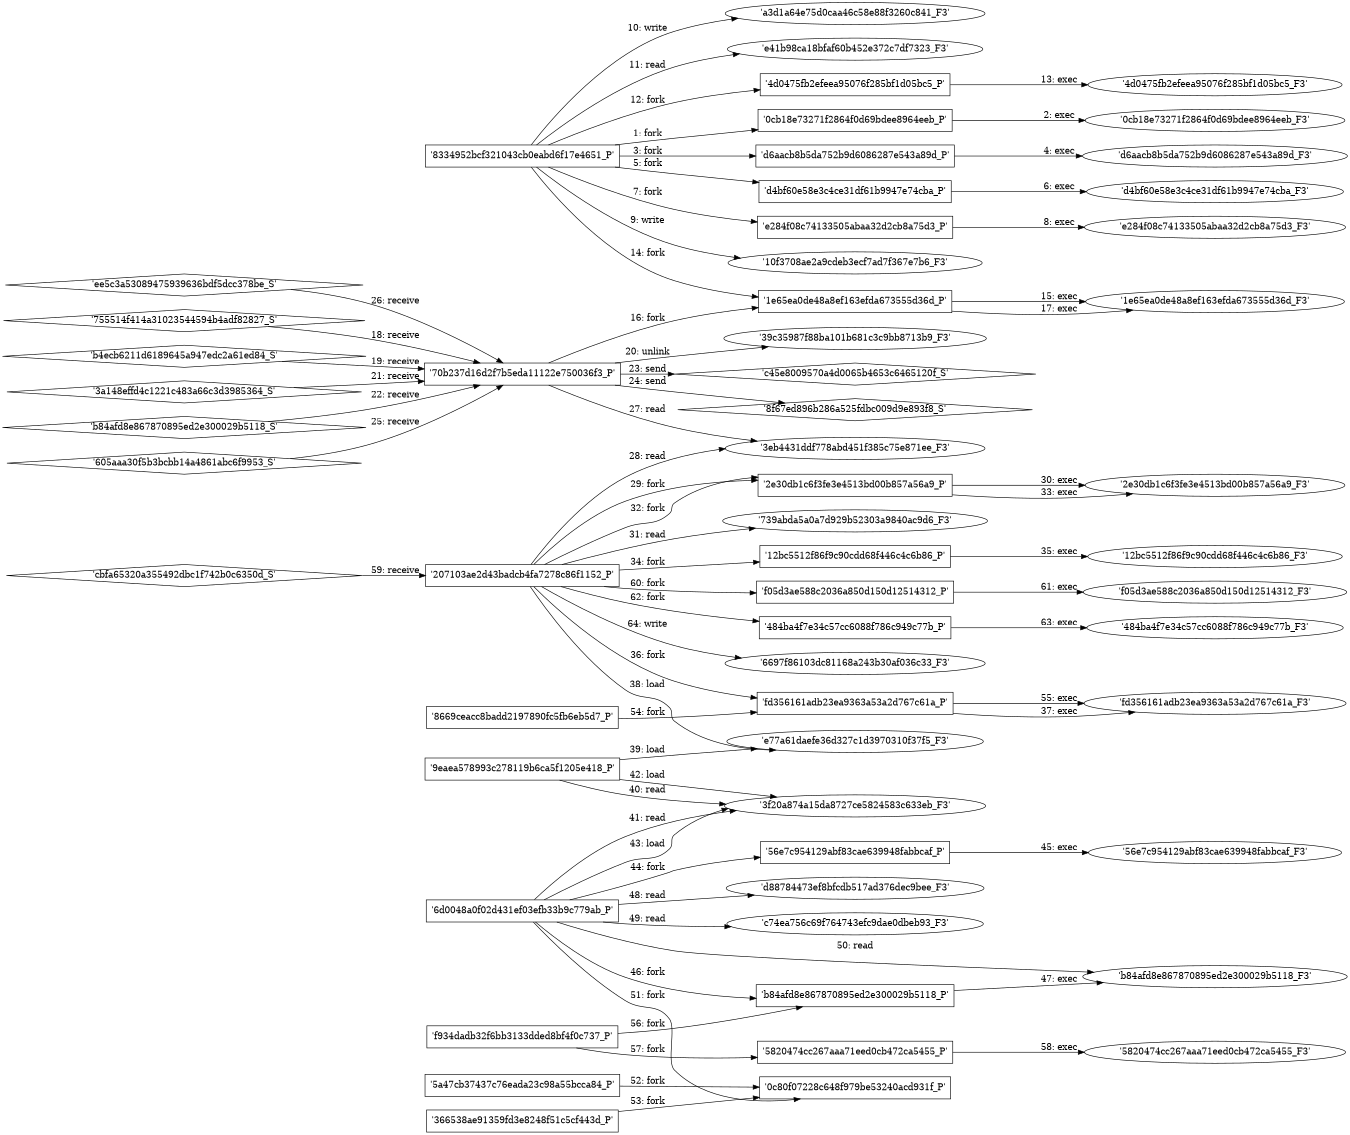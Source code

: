 digraph "D:\Learning\Paper\apt\基于CTI的攻击预警\Dataset\攻击图\ASGfromALLCTI\DoNot’s Firestarter abuses Google Firebase Cloud Messaging to spread.dot" {
rankdir="LR"
size="9"
fixedsize="false"
splines="true"
nodesep=0.3
ranksep=0
fontsize=10
overlap="scalexy"
engine= "neato"
	"'8334952bcf321043cb0eabd6f17e4651_P'" [node_type=Process shape=box]
	"'0cb18e73271f2864f0d69bdee8964eeb_P'" [node_type=Process shape=box]
	"'8334952bcf321043cb0eabd6f17e4651_P'" -> "'0cb18e73271f2864f0d69bdee8964eeb_P'" [label="1: fork"]
	"'0cb18e73271f2864f0d69bdee8964eeb_P'" [node_type=Process shape=box]
	"'0cb18e73271f2864f0d69bdee8964eeb_F3'" [node_type=File shape=ellipse]
	"'0cb18e73271f2864f0d69bdee8964eeb_P'" -> "'0cb18e73271f2864f0d69bdee8964eeb_F3'" [label="2: exec"]
	"'8334952bcf321043cb0eabd6f17e4651_P'" [node_type=Process shape=box]
	"'d6aacb8b5da752b9d6086287e543a89d_P'" [node_type=Process shape=box]
	"'8334952bcf321043cb0eabd6f17e4651_P'" -> "'d6aacb8b5da752b9d6086287e543a89d_P'" [label="3: fork"]
	"'d6aacb8b5da752b9d6086287e543a89d_P'" [node_type=Process shape=box]
	"'d6aacb8b5da752b9d6086287e543a89d_F3'" [node_type=File shape=ellipse]
	"'d6aacb8b5da752b9d6086287e543a89d_P'" -> "'d6aacb8b5da752b9d6086287e543a89d_F3'" [label="4: exec"]
	"'8334952bcf321043cb0eabd6f17e4651_P'" [node_type=Process shape=box]
	"'d4bf60e58e3c4ce31df61b9947e74cba_P'" [node_type=Process shape=box]
	"'8334952bcf321043cb0eabd6f17e4651_P'" -> "'d4bf60e58e3c4ce31df61b9947e74cba_P'" [label="5: fork"]
	"'d4bf60e58e3c4ce31df61b9947e74cba_P'" [node_type=Process shape=box]
	"'d4bf60e58e3c4ce31df61b9947e74cba_F3'" [node_type=File shape=ellipse]
	"'d4bf60e58e3c4ce31df61b9947e74cba_P'" -> "'d4bf60e58e3c4ce31df61b9947e74cba_F3'" [label="6: exec"]
	"'8334952bcf321043cb0eabd6f17e4651_P'" [node_type=Process shape=box]
	"'e284f08c74133505abaa32d2cb8a75d3_P'" [node_type=Process shape=box]
	"'8334952bcf321043cb0eabd6f17e4651_P'" -> "'e284f08c74133505abaa32d2cb8a75d3_P'" [label="7: fork"]
	"'e284f08c74133505abaa32d2cb8a75d3_P'" [node_type=Process shape=box]
	"'e284f08c74133505abaa32d2cb8a75d3_F3'" [node_type=File shape=ellipse]
	"'e284f08c74133505abaa32d2cb8a75d3_P'" -> "'e284f08c74133505abaa32d2cb8a75d3_F3'" [label="8: exec"]
	"'10f3708ae2a9cdeb3ecf7ad7f367e7b6_F3'" [node_type=file shape=ellipse]
	"'8334952bcf321043cb0eabd6f17e4651_P'" [node_type=Process shape=box]
	"'8334952bcf321043cb0eabd6f17e4651_P'" -> "'10f3708ae2a9cdeb3ecf7ad7f367e7b6_F3'" [label="9: write"]
	"'a3d1a64e75d0caa46c58e88f3260c841_F3'" [node_type=file shape=ellipse]
	"'8334952bcf321043cb0eabd6f17e4651_P'" [node_type=Process shape=box]
	"'8334952bcf321043cb0eabd6f17e4651_P'" -> "'a3d1a64e75d0caa46c58e88f3260c841_F3'" [label="10: write"]
	"'e41b98ca18bfaf60b452e372c7df7323_F3'" [node_type=file shape=ellipse]
	"'8334952bcf321043cb0eabd6f17e4651_P'" [node_type=Process shape=box]
	"'8334952bcf321043cb0eabd6f17e4651_P'" -> "'e41b98ca18bfaf60b452e372c7df7323_F3'" [label="11: read"]
	"'8334952bcf321043cb0eabd6f17e4651_P'" [node_type=Process shape=box]
	"'4d0475fb2efeea95076f285bf1d05bc5_P'" [node_type=Process shape=box]
	"'8334952bcf321043cb0eabd6f17e4651_P'" -> "'4d0475fb2efeea95076f285bf1d05bc5_P'" [label="12: fork"]
	"'4d0475fb2efeea95076f285bf1d05bc5_P'" [node_type=Process shape=box]
	"'4d0475fb2efeea95076f285bf1d05bc5_F3'" [node_type=File shape=ellipse]
	"'4d0475fb2efeea95076f285bf1d05bc5_P'" -> "'4d0475fb2efeea95076f285bf1d05bc5_F3'" [label="13: exec"]
	"'8334952bcf321043cb0eabd6f17e4651_P'" [node_type=Process shape=box]
	"'1e65ea0de48a8ef163efda673555d36d_P'" [node_type=Process shape=box]
	"'8334952bcf321043cb0eabd6f17e4651_P'" -> "'1e65ea0de48a8ef163efda673555d36d_P'" [label="14: fork"]
	"'1e65ea0de48a8ef163efda673555d36d_P'" [node_type=Process shape=box]
	"'1e65ea0de48a8ef163efda673555d36d_F3'" [node_type=File shape=ellipse]
	"'1e65ea0de48a8ef163efda673555d36d_P'" -> "'1e65ea0de48a8ef163efda673555d36d_F3'" [label="15: exec"]
	"'70b237d16d2f7b5eda11122e750036f3_P'" [node_type=Process shape=box]
	"'1e65ea0de48a8ef163efda673555d36d_P'" [node_type=Process shape=box]
	"'70b237d16d2f7b5eda11122e750036f3_P'" -> "'1e65ea0de48a8ef163efda673555d36d_P'" [label="16: fork"]
	"'1e65ea0de48a8ef163efda673555d36d_P'" [node_type=Process shape=box]
	"'1e65ea0de48a8ef163efda673555d36d_F3'" [node_type=File shape=ellipse]
	"'1e65ea0de48a8ef163efda673555d36d_P'" -> "'1e65ea0de48a8ef163efda673555d36d_F3'" [label="17: exec"]
	"'70b237d16d2f7b5eda11122e750036f3_P'" [node_type=Process shape=box]
	"'755514f414a31023544594b4adf82827_S'" [node_type=Socket shape=diamond]
	"'755514f414a31023544594b4adf82827_S'" -> "'70b237d16d2f7b5eda11122e750036f3_P'" [label="18: receive"]
	"'70b237d16d2f7b5eda11122e750036f3_P'" [node_type=Process shape=box]
	"'b4ecb6211d6189645a947edc2a61ed84_S'" [node_type=Socket shape=diamond]
	"'b4ecb6211d6189645a947edc2a61ed84_S'" -> "'70b237d16d2f7b5eda11122e750036f3_P'" [label="19: receive"]
	"'39c35987f88ba101b681c3c9bb8713b9_F3'" [node_type=file shape=ellipse]
	"'70b237d16d2f7b5eda11122e750036f3_P'" [node_type=Process shape=box]
	"'70b237d16d2f7b5eda11122e750036f3_P'" -> "'39c35987f88ba101b681c3c9bb8713b9_F3'" [label="20: unlink"]
	"'70b237d16d2f7b5eda11122e750036f3_P'" [node_type=Process shape=box]
	"'3a148effd4c1221c483a66c3d3985364_S'" [node_type=Socket shape=diamond]
	"'3a148effd4c1221c483a66c3d3985364_S'" -> "'70b237d16d2f7b5eda11122e750036f3_P'" [label="21: receive"]
	"'70b237d16d2f7b5eda11122e750036f3_P'" [node_type=Process shape=box]
	"'b84afd8e867870895ed2e300029b5118_S'" [node_type=Socket shape=diamond]
	"'b84afd8e867870895ed2e300029b5118_S'" -> "'70b237d16d2f7b5eda11122e750036f3_P'" [label="22: receive"]
	"'c45e8009570a4d0065b4653c6465120f_S'" [node_type=Socket shape=diamond]
	"'70b237d16d2f7b5eda11122e750036f3_P'" [node_type=Process shape=box]
	"'70b237d16d2f7b5eda11122e750036f3_P'" -> "'c45e8009570a4d0065b4653c6465120f_S'" [label="23: send"]
	"'8f67ed896b286a525fdbc009d9e893f8_S'" [node_type=Socket shape=diamond]
	"'70b237d16d2f7b5eda11122e750036f3_P'" [node_type=Process shape=box]
	"'70b237d16d2f7b5eda11122e750036f3_P'" -> "'8f67ed896b286a525fdbc009d9e893f8_S'" [label="24: send"]
	"'70b237d16d2f7b5eda11122e750036f3_P'" [node_type=Process shape=box]
	"'605aaa30f5b3bcbb14a4861abc6f9953_S'" [node_type=Socket shape=diamond]
	"'605aaa30f5b3bcbb14a4861abc6f9953_S'" -> "'70b237d16d2f7b5eda11122e750036f3_P'" [label="25: receive"]
	"'70b237d16d2f7b5eda11122e750036f3_P'" [node_type=Process shape=box]
	"'ee5c3a53089475939636bdf5dcc378be_S'" [node_type=Socket shape=diamond]
	"'ee5c3a53089475939636bdf5dcc378be_S'" -> "'70b237d16d2f7b5eda11122e750036f3_P'" [label="26: receive"]
	"'3eb4431ddf778abd451f385c75e871ee_F3'" [node_type=file shape=ellipse]
	"'70b237d16d2f7b5eda11122e750036f3_P'" [node_type=Process shape=box]
	"'70b237d16d2f7b5eda11122e750036f3_P'" -> "'3eb4431ddf778abd451f385c75e871ee_F3'" [label="27: read"]
	"'3eb4431ddf778abd451f385c75e871ee_F3'" [node_type=file shape=ellipse]
	"'207103ae2d43badcb4fa7278c86f1152_P'" [node_type=Process shape=box]
	"'207103ae2d43badcb4fa7278c86f1152_P'" -> "'3eb4431ddf778abd451f385c75e871ee_F3'" [label="28: read"]
	"'207103ae2d43badcb4fa7278c86f1152_P'" [node_type=Process shape=box]
	"'2e30db1c6f3fe3e4513bd00b857a56a9_P'" [node_type=Process shape=box]
	"'207103ae2d43badcb4fa7278c86f1152_P'" -> "'2e30db1c6f3fe3e4513bd00b857a56a9_P'" [label="29: fork"]
	"'2e30db1c6f3fe3e4513bd00b857a56a9_P'" [node_type=Process shape=box]
	"'2e30db1c6f3fe3e4513bd00b857a56a9_F3'" [node_type=File shape=ellipse]
	"'2e30db1c6f3fe3e4513bd00b857a56a9_P'" -> "'2e30db1c6f3fe3e4513bd00b857a56a9_F3'" [label="30: exec"]
	"'739abda5a0a7d929b52303a9840ac9d6_F3'" [node_type=file shape=ellipse]
	"'207103ae2d43badcb4fa7278c86f1152_P'" [node_type=Process shape=box]
	"'207103ae2d43badcb4fa7278c86f1152_P'" -> "'739abda5a0a7d929b52303a9840ac9d6_F3'" [label="31: read"]
	"'207103ae2d43badcb4fa7278c86f1152_P'" [node_type=Process shape=box]
	"'2e30db1c6f3fe3e4513bd00b857a56a9_P'" [node_type=Process shape=box]
	"'207103ae2d43badcb4fa7278c86f1152_P'" -> "'2e30db1c6f3fe3e4513bd00b857a56a9_P'" [label="32: fork"]
	"'2e30db1c6f3fe3e4513bd00b857a56a9_P'" [node_type=Process shape=box]
	"'2e30db1c6f3fe3e4513bd00b857a56a9_F3'" [node_type=File shape=ellipse]
	"'2e30db1c6f3fe3e4513bd00b857a56a9_P'" -> "'2e30db1c6f3fe3e4513bd00b857a56a9_F3'" [label="33: exec"]
	"'207103ae2d43badcb4fa7278c86f1152_P'" [node_type=Process shape=box]
	"'12bc5512f86f9c90cdd68f446c4c6b86_P'" [node_type=Process shape=box]
	"'207103ae2d43badcb4fa7278c86f1152_P'" -> "'12bc5512f86f9c90cdd68f446c4c6b86_P'" [label="34: fork"]
	"'12bc5512f86f9c90cdd68f446c4c6b86_P'" [node_type=Process shape=box]
	"'12bc5512f86f9c90cdd68f446c4c6b86_F3'" [node_type=File shape=ellipse]
	"'12bc5512f86f9c90cdd68f446c4c6b86_P'" -> "'12bc5512f86f9c90cdd68f446c4c6b86_F3'" [label="35: exec"]
	"'207103ae2d43badcb4fa7278c86f1152_P'" [node_type=Process shape=box]
	"'fd356161adb23ea9363a53a2d767c61a_P'" [node_type=Process shape=box]
	"'207103ae2d43badcb4fa7278c86f1152_P'" -> "'fd356161adb23ea9363a53a2d767c61a_P'" [label="36: fork"]
	"'fd356161adb23ea9363a53a2d767c61a_P'" [node_type=Process shape=box]
	"'fd356161adb23ea9363a53a2d767c61a_F3'" [node_type=File shape=ellipse]
	"'fd356161adb23ea9363a53a2d767c61a_P'" -> "'fd356161adb23ea9363a53a2d767c61a_F3'" [label="37: exec"]
	"'e77a61daefe36d327c1d3970310f37f5_F3'" [node_type=file shape=ellipse]
	"'207103ae2d43badcb4fa7278c86f1152_P'" [node_type=Process shape=box]
	"'207103ae2d43badcb4fa7278c86f1152_P'" -> "'e77a61daefe36d327c1d3970310f37f5_F3'" [label="38: load"]
	"'e77a61daefe36d327c1d3970310f37f5_F3'" [node_type=file shape=ellipse]
	"'9eaea578993c278119b6ca5f1205e418_P'" [node_type=Process shape=box]
	"'9eaea578993c278119b6ca5f1205e418_P'" -> "'e77a61daefe36d327c1d3970310f37f5_F3'" [label="39: load"]
	"'3f20a874a15da8727ce5824583c633eb_F3'" [node_type=file shape=ellipse]
	"'9eaea578993c278119b6ca5f1205e418_P'" [node_type=Process shape=box]
	"'9eaea578993c278119b6ca5f1205e418_P'" -> "'3f20a874a15da8727ce5824583c633eb_F3'" [label="40: read"]
	"'3f20a874a15da8727ce5824583c633eb_F3'" [node_type=file shape=ellipse]
	"'6d0048a0f02d431ef03efb33b9c779ab_P'" [node_type=Process shape=box]
	"'6d0048a0f02d431ef03efb33b9c779ab_P'" -> "'3f20a874a15da8727ce5824583c633eb_F3'" [label="41: read"]
	"'3f20a874a15da8727ce5824583c633eb_F3'" [node_type=file shape=ellipse]
	"'9eaea578993c278119b6ca5f1205e418_P'" [node_type=Process shape=box]
	"'9eaea578993c278119b6ca5f1205e418_P'" -> "'3f20a874a15da8727ce5824583c633eb_F3'" [label="42: load"]
	"'3f20a874a15da8727ce5824583c633eb_F3'" [node_type=file shape=ellipse]
	"'6d0048a0f02d431ef03efb33b9c779ab_P'" [node_type=Process shape=box]
	"'6d0048a0f02d431ef03efb33b9c779ab_P'" -> "'3f20a874a15da8727ce5824583c633eb_F3'" [label="43: load"]
	"'6d0048a0f02d431ef03efb33b9c779ab_P'" [node_type=Process shape=box]
	"'56e7c954129abf83cae639948fabbcaf_P'" [node_type=Process shape=box]
	"'6d0048a0f02d431ef03efb33b9c779ab_P'" -> "'56e7c954129abf83cae639948fabbcaf_P'" [label="44: fork"]
	"'56e7c954129abf83cae639948fabbcaf_P'" [node_type=Process shape=box]
	"'56e7c954129abf83cae639948fabbcaf_F3'" [node_type=File shape=ellipse]
	"'56e7c954129abf83cae639948fabbcaf_P'" -> "'56e7c954129abf83cae639948fabbcaf_F3'" [label="45: exec"]
	"'6d0048a0f02d431ef03efb33b9c779ab_P'" [node_type=Process shape=box]
	"'b84afd8e867870895ed2e300029b5118_P'" [node_type=Process shape=box]
	"'6d0048a0f02d431ef03efb33b9c779ab_P'" -> "'b84afd8e867870895ed2e300029b5118_P'" [label="46: fork"]
	"'b84afd8e867870895ed2e300029b5118_P'" [node_type=Process shape=box]
	"'b84afd8e867870895ed2e300029b5118_F3'" [node_type=File shape=ellipse]
	"'b84afd8e867870895ed2e300029b5118_P'" -> "'b84afd8e867870895ed2e300029b5118_F3'" [label="47: exec"]
	"'d88784473ef8bfcdb517ad376dec9bee_F3'" [node_type=file shape=ellipse]
	"'6d0048a0f02d431ef03efb33b9c779ab_P'" [node_type=Process shape=box]
	"'6d0048a0f02d431ef03efb33b9c779ab_P'" -> "'d88784473ef8bfcdb517ad376dec9bee_F3'" [label="48: read"]
	"'c74ea756c69f764743efc9dae0dbeb93_F3'" [node_type=file shape=ellipse]
	"'6d0048a0f02d431ef03efb33b9c779ab_P'" [node_type=Process shape=box]
	"'6d0048a0f02d431ef03efb33b9c779ab_P'" -> "'c74ea756c69f764743efc9dae0dbeb93_F3'" [label="49: read"]
	"'b84afd8e867870895ed2e300029b5118_F3'" [node_type=file shape=ellipse]
	"'6d0048a0f02d431ef03efb33b9c779ab_P'" [node_type=Process shape=box]
	"'6d0048a0f02d431ef03efb33b9c779ab_P'" -> "'b84afd8e867870895ed2e300029b5118_F3'" [label="50: read"]
	"'6d0048a0f02d431ef03efb33b9c779ab_P'" [node_type=Process shape=box]
	"'0c80f07228c648f979be53240acd931f_P'" [node_type=Process shape=box]
	"'6d0048a0f02d431ef03efb33b9c779ab_P'" -> "'0c80f07228c648f979be53240acd931f_P'" [label="51: fork"]
	"'5a47cb37437c76eada23c98a55bcca84_P'" [node_type=Process shape=box]
	"'0c80f07228c648f979be53240acd931f_P'" [node_type=Process shape=box]
	"'5a47cb37437c76eada23c98a55bcca84_P'" -> "'0c80f07228c648f979be53240acd931f_P'" [label="52: fork"]
	"'366538ae91359fd3e8248f51c5cf443d_P'" [node_type=Process shape=box]
	"'0c80f07228c648f979be53240acd931f_P'" [node_type=Process shape=box]
	"'366538ae91359fd3e8248f51c5cf443d_P'" -> "'0c80f07228c648f979be53240acd931f_P'" [label="53: fork"]
	"'8669ceacc8badd2197890fc5fb6eb5d7_P'" [node_type=Process shape=box]
	"'fd356161adb23ea9363a53a2d767c61a_P'" [node_type=Process shape=box]
	"'8669ceacc8badd2197890fc5fb6eb5d7_P'" -> "'fd356161adb23ea9363a53a2d767c61a_P'" [label="54: fork"]
	"'fd356161adb23ea9363a53a2d767c61a_P'" [node_type=Process shape=box]
	"'fd356161adb23ea9363a53a2d767c61a_F3'" [node_type=File shape=ellipse]
	"'fd356161adb23ea9363a53a2d767c61a_P'" -> "'fd356161adb23ea9363a53a2d767c61a_F3'" [label="55: exec"]
	"'f934dadb32f6bb3133dded8bf4f0c737_P'" [node_type=Process shape=box]
	"'b84afd8e867870895ed2e300029b5118_P'" [node_type=Process shape=box]
	"'f934dadb32f6bb3133dded8bf4f0c737_P'" -> "'b84afd8e867870895ed2e300029b5118_P'" [label="56: fork"]
	"'f934dadb32f6bb3133dded8bf4f0c737_P'" [node_type=Process shape=box]
	"'5820474cc267aaa71eed0cb472ca5455_P'" [node_type=Process shape=box]
	"'f934dadb32f6bb3133dded8bf4f0c737_P'" -> "'5820474cc267aaa71eed0cb472ca5455_P'" [label="57: fork"]
	"'5820474cc267aaa71eed0cb472ca5455_P'" [node_type=Process shape=box]
	"'5820474cc267aaa71eed0cb472ca5455_F3'" [node_type=File shape=ellipse]
	"'5820474cc267aaa71eed0cb472ca5455_P'" -> "'5820474cc267aaa71eed0cb472ca5455_F3'" [label="58: exec"]
	"'207103ae2d43badcb4fa7278c86f1152_P'" [node_type=Process shape=box]
	"'cbfa65320a355492dbc1f742b0c6350d_S'" [node_type=Socket shape=diamond]
	"'cbfa65320a355492dbc1f742b0c6350d_S'" -> "'207103ae2d43badcb4fa7278c86f1152_P'" [label="59: receive"]
	"'207103ae2d43badcb4fa7278c86f1152_P'" [node_type=Process shape=box]
	"'f05d3ae588c2036a850d150d12514312_P'" [node_type=Process shape=box]
	"'207103ae2d43badcb4fa7278c86f1152_P'" -> "'f05d3ae588c2036a850d150d12514312_P'" [label="60: fork"]
	"'f05d3ae588c2036a850d150d12514312_P'" [node_type=Process shape=box]
	"'f05d3ae588c2036a850d150d12514312_F3'" [node_type=File shape=ellipse]
	"'f05d3ae588c2036a850d150d12514312_P'" -> "'f05d3ae588c2036a850d150d12514312_F3'" [label="61: exec"]
	"'207103ae2d43badcb4fa7278c86f1152_P'" [node_type=Process shape=box]
	"'484ba4f7e34c57cc6088f786c949c77b_P'" [node_type=Process shape=box]
	"'207103ae2d43badcb4fa7278c86f1152_P'" -> "'484ba4f7e34c57cc6088f786c949c77b_P'" [label="62: fork"]
	"'484ba4f7e34c57cc6088f786c949c77b_P'" [node_type=Process shape=box]
	"'484ba4f7e34c57cc6088f786c949c77b_F3'" [node_type=File shape=ellipse]
	"'484ba4f7e34c57cc6088f786c949c77b_P'" -> "'484ba4f7e34c57cc6088f786c949c77b_F3'" [label="63: exec"]
	"'6697f86103dc81168a243b30af036c33_F3'" [node_type=file shape=ellipse]
	"'207103ae2d43badcb4fa7278c86f1152_P'" [node_type=Process shape=box]
	"'207103ae2d43badcb4fa7278c86f1152_P'" -> "'6697f86103dc81168a243b30af036c33_F3'" [label="64: write"]
}
